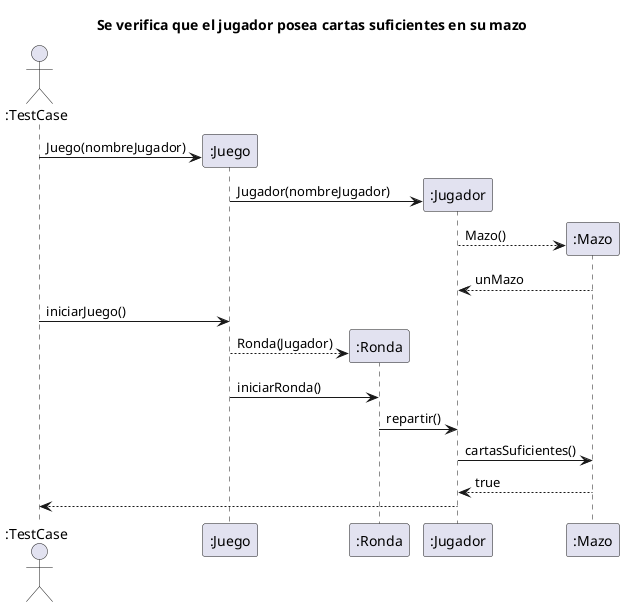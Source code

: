 @startuml
'https://plantuml.com/sequence-diagram

title Se verifica que el jugador posea cartas suficientes en su mazo
actor ":TestCase" as user
participant ":Juego" as juego
participant ":Ronda" as ronda
participant ":Jugador" as jugador
participant ":Mazo" as mazo

user -> juego**: Juego(nombreJugador)
juego -> jugador**: Jugador(nombreJugador)
jugador --> mazo **: Mazo()
mazo --> jugador: unMazo
user -> juego: iniciarJuego()

juego --> ronda**: Ronda(Jugador)
juego -> ronda: iniciarRonda()
ronda -> jugador: repartir()
jugador -> mazo: cartasSuficientes()
mazo --> jugador: true

jugador --> user
@enduml